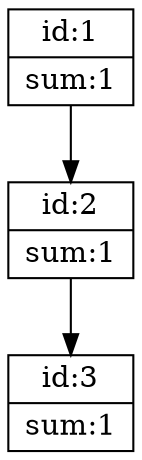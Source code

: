 digraph cheer {
  node [ shape =record ];
  "1" [ pos = "3,-1!", label = "{id:1|sum:1}" ];
  "2" [ pos = "2,-2!", label = "{id:2|sum:1}" ];
  "3" [ pos = "2.5,-3!", label = "{id:3|sum:1}" ];
  "1" -> "2";
  "2" -> "3";
}
